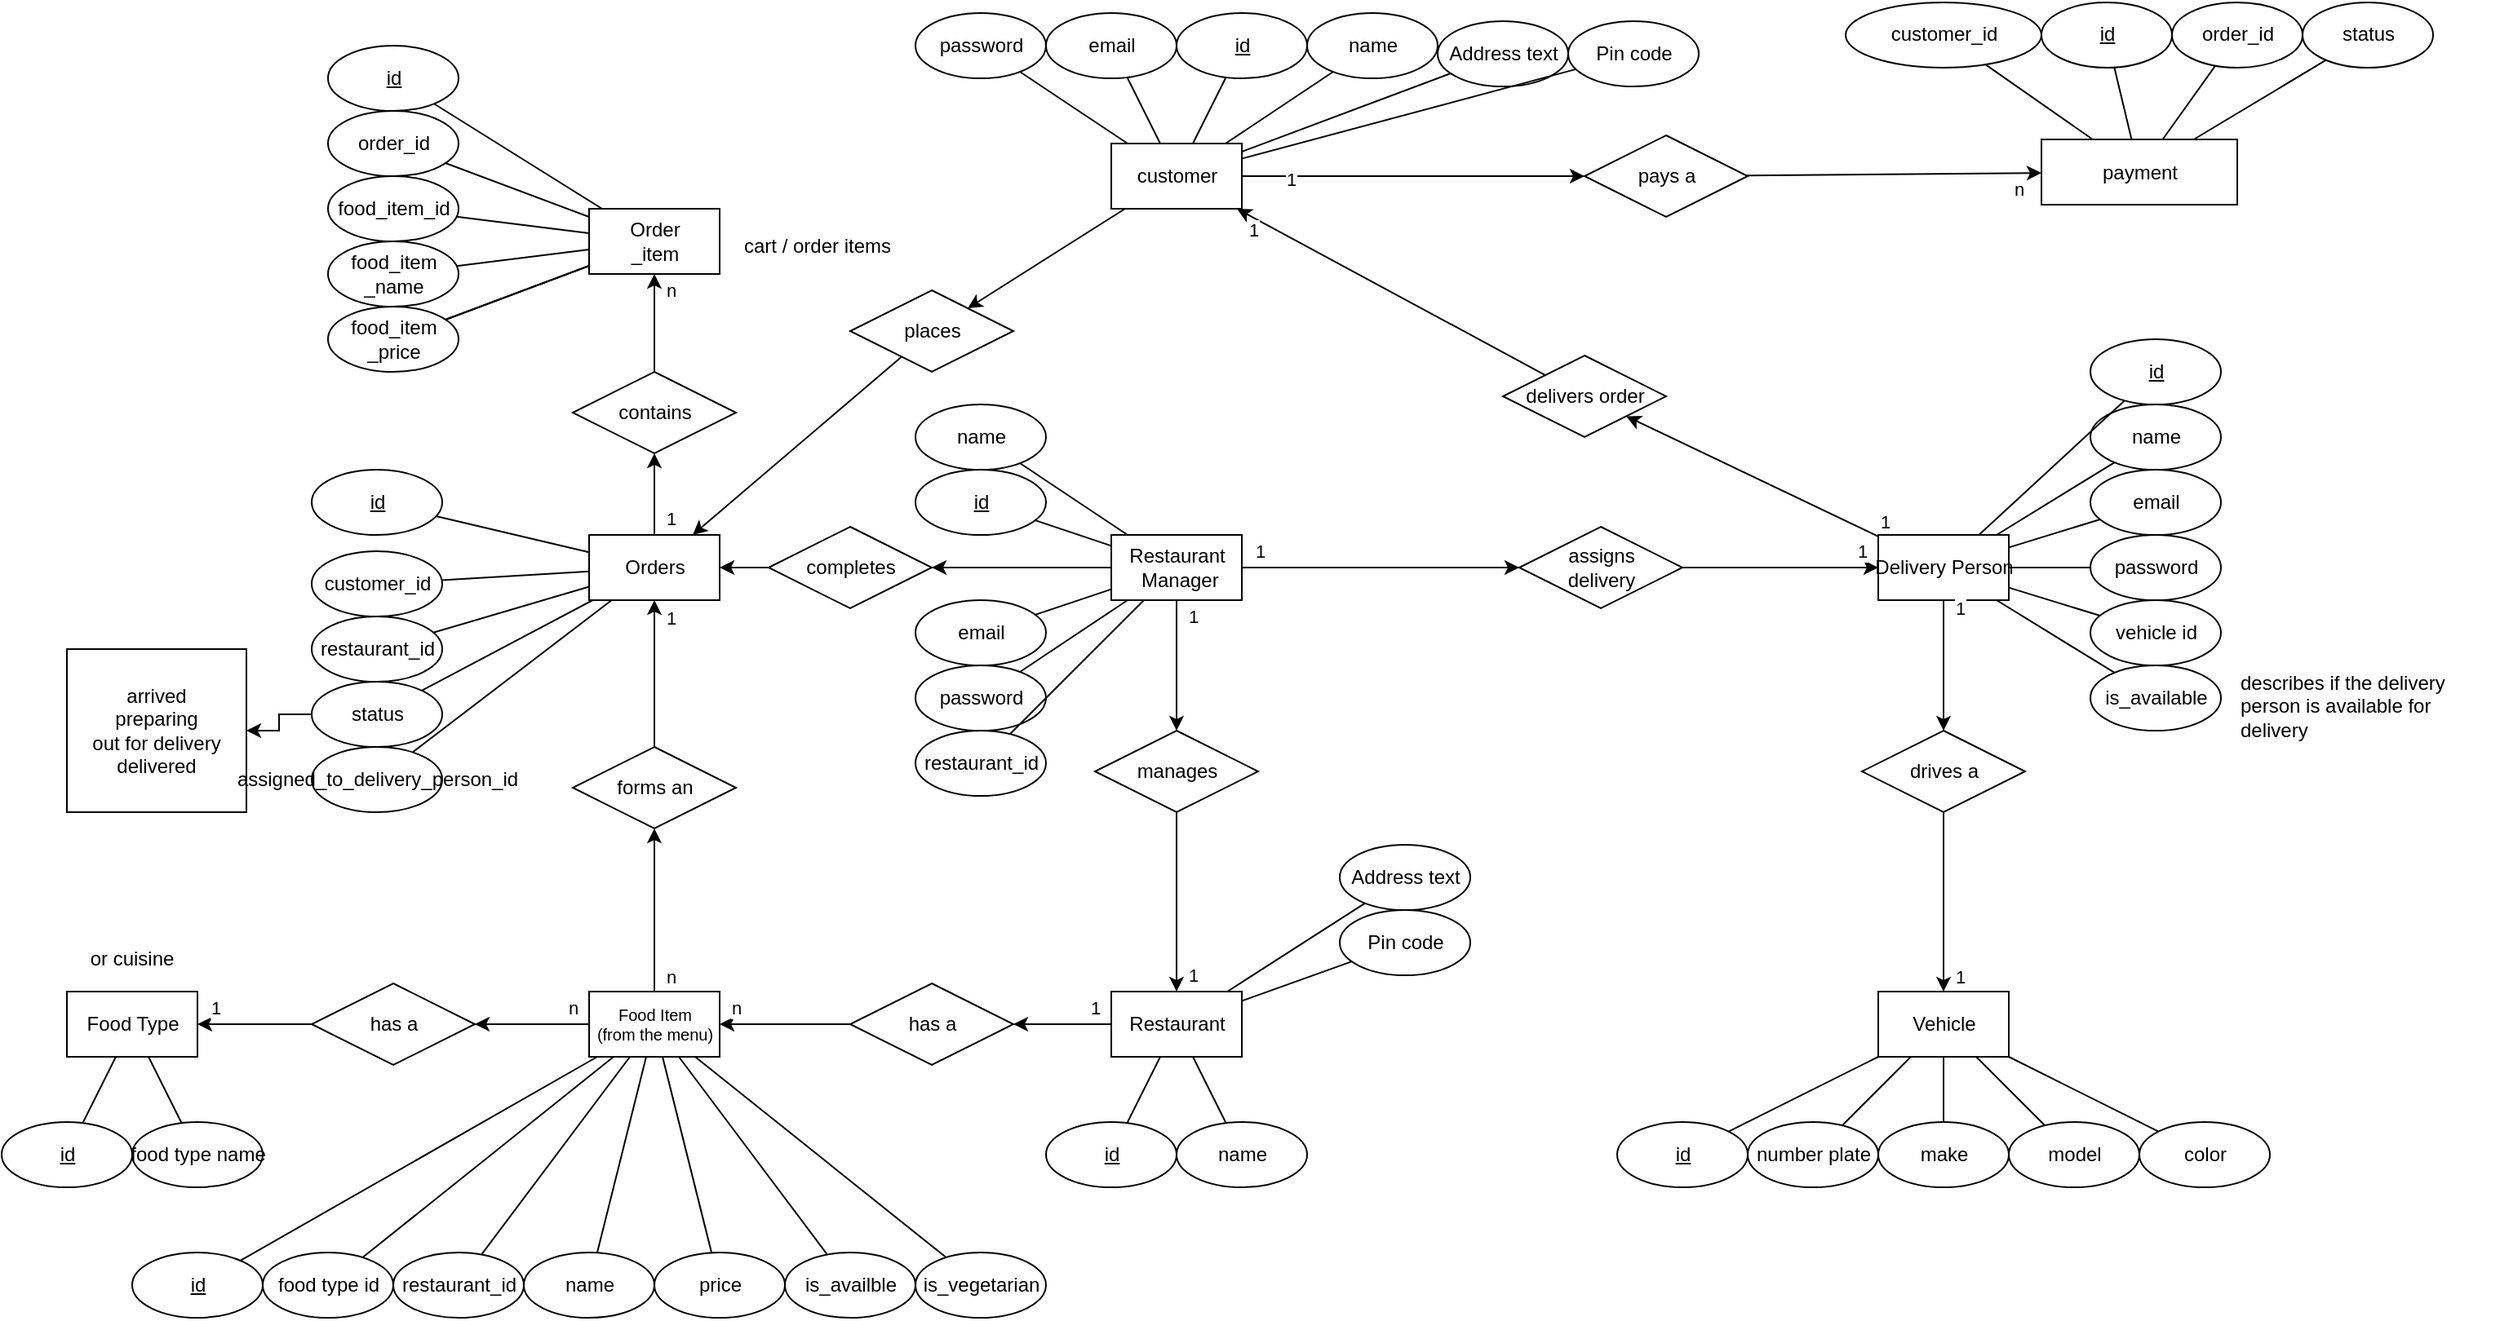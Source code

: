 <mxfile version="16.5.6" type="github">
  <diagram id="5hnL2uCHmByQ5Svbptj5" name="Page-1">
    <mxGraphModel dx="2844" dy="1744" grid="1" gridSize="10" guides="1" tooltips="1" connect="1" arrows="1" fold="1" page="1" pageScale="1" pageWidth="1600" pageHeight="900" math="0" shadow="0">
      <root>
        <mxCell id="0" />
        <mxCell id="1" parent="0" />
        <mxCell id="8bzB6-q6kp3nZ_-GFyEO-1" value="customer" style="rounded=0;html=1;" vertex="1" parent="1">
          <mxGeometry x="720" y="140" width="80" height="40" as="geometry" />
        </mxCell>
        <mxCell id="8bzB6-q6kp3nZ_-GFyEO-2" value="id" style="ellipse;html=1;fontStyle=4" vertex="1" parent="1">
          <mxGeometry x="760" y="60" width="80" height="40" as="geometry" />
        </mxCell>
        <mxCell id="8bzB6-q6kp3nZ_-GFyEO-3" value="email" style="ellipse;html=1;" vertex="1" parent="1">
          <mxGeometry x="680" y="60" width="80" height="40" as="geometry" />
        </mxCell>
        <mxCell id="8bzB6-q6kp3nZ_-GFyEO-4" value="password" style="ellipse;html=1;" vertex="1" parent="1">
          <mxGeometry x="600" y="60" width="80" height="40" as="geometry" />
        </mxCell>
        <mxCell id="8bzB6-q6kp3nZ_-GFyEO-5" value="name" style="ellipse;html=1;" vertex="1" parent="1">
          <mxGeometry x="840" y="60" width="80" height="40" as="geometry" />
        </mxCell>
        <mxCell id="8bzB6-q6kp3nZ_-GFyEO-7" value="" style="endArrow=none;html=1;rounded=0;" edge="1" parent="1" source="8bzB6-q6kp3nZ_-GFyEO-4" target="8bzB6-q6kp3nZ_-GFyEO-1">
          <mxGeometry width="50" height="50" relative="1" as="geometry">
            <mxPoint x="960" y="310" as="sourcePoint" />
            <mxPoint x="1010" y="260" as="targetPoint" />
          </mxGeometry>
        </mxCell>
        <mxCell id="8bzB6-q6kp3nZ_-GFyEO-8" value="" style="endArrow=none;html=1;rounded=0;" edge="1" parent="1" source="8bzB6-q6kp3nZ_-GFyEO-3" target="8bzB6-q6kp3nZ_-GFyEO-1">
          <mxGeometry width="50" height="50" relative="1" as="geometry">
            <mxPoint x="690" y="170" as="sourcePoint" />
            <mxPoint x="730" y="170" as="targetPoint" />
          </mxGeometry>
        </mxCell>
        <mxCell id="8bzB6-q6kp3nZ_-GFyEO-9" value="" style="endArrow=none;html=1;rounded=0;" edge="1" parent="1" source="8bzB6-q6kp3nZ_-GFyEO-2" target="8bzB6-q6kp3nZ_-GFyEO-1">
          <mxGeometry width="50" height="50" relative="1" as="geometry">
            <mxPoint x="683.538" y="140.9" as="sourcePoint" />
            <mxPoint x="730" y="156.667" as="targetPoint" />
          </mxGeometry>
        </mxCell>
        <mxCell id="8bzB6-q6kp3nZ_-GFyEO-10" value="" style="endArrow=none;html=1;rounded=0;" edge="1" parent="1" source="8bzB6-q6kp3nZ_-GFyEO-5" target="8bzB6-q6kp3nZ_-GFyEO-1">
          <mxGeometry width="50" height="50" relative="1" as="geometry">
            <mxPoint x="674.0" y="106.0" as="sourcePoint" />
            <mxPoint x="740" y="150" as="targetPoint" />
          </mxGeometry>
        </mxCell>
        <mxCell id="8bzB6-q6kp3nZ_-GFyEO-17" value="Address text" style="ellipse;html=1;align=center;" vertex="1" parent="1">
          <mxGeometry x="920" y="65" width="80" height="40" as="geometry" />
        </mxCell>
        <mxCell id="8bzB6-q6kp3nZ_-GFyEO-18" value="Pin code" style="ellipse;html=1;align=center;" vertex="1" parent="1">
          <mxGeometry x="1000" y="65" width="80" height="40" as="geometry" />
        </mxCell>
        <mxCell id="8bzB6-q6kp3nZ_-GFyEO-22" value="&lt;div&gt;Restaurant&lt;/div&gt;&amp;nbsp;Manager" style="rounded=0;html=1;" vertex="1" parent="1">
          <mxGeometry x="720" y="380" width="80" height="40" as="geometry" />
        </mxCell>
        <mxCell id="8bzB6-q6kp3nZ_-GFyEO-23" value="Delivery Person" style="rounded=0;html=1;" vertex="1" parent="1">
          <mxGeometry x="1190" y="380" width="80" height="40" as="geometry" />
        </mxCell>
        <mxCell id="8bzB6-q6kp3nZ_-GFyEO-24" value="" style="endArrow=classic;html=1;rounded=0;endFill=1;" edge="1" parent="1" source="8bzB6-q6kp3nZ_-GFyEO-22" target="8bzB6-q6kp3nZ_-GFyEO-26">
          <mxGeometry width="50" height="50" relative="1" as="geometry">
            <mxPoint x="800" y="350" as="sourcePoint" />
            <mxPoint x="1010" y="450" as="targetPoint" />
          </mxGeometry>
        </mxCell>
        <mxCell id="8bzB6-q6kp3nZ_-GFyEO-25" value="1" style="edgeLabel;html=1;align=center;verticalAlign=middle;resizable=0;points=[];" vertex="1" connectable="0" parent="8bzB6-q6kp3nZ_-GFyEO-24">
          <mxGeometry x="-0.973" relative="1" as="geometry">
            <mxPoint x="8" y="-10" as="offset" />
          </mxGeometry>
        </mxCell>
        <mxCell id="8bzB6-q6kp3nZ_-GFyEO-26" value="&lt;div&gt;assigns&lt;/div&gt;&lt;div&gt;delivery&lt;/div&gt;" style="shape=rhombus;perimeter=rhombusPerimeter;html=1;align=center;" vertex="1" parent="1">
          <mxGeometry x="970" y="375" width="100" height="50" as="geometry" />
        </mxCell>
        <mxCell id="8bzB6-q6kp3nZ_-GFyEO-27" value="" style="endArrow=classic;html=1;rounded=0;endFill=1;" edge="1" parent="1" source="8bzB6-q6kp3nZ_-GFyEO-26" target="8bzB6-q6kp3nZ_-GFyEO-23">
          <mxGeometry relative="1" as="geometry">
            <mxPoint x="1000" y="480" as="sourcePoint" />
            <mxPoint x="1140" y="350" as="targetPoint" />
          </mxGeometry>
        </mxCell>
        <mxCell id="8bzB6-q6kp3nZ_-GFyEO-28" value="1" style="edgeLabel;html=1;align=center;verticalAlign=middle;resizable=0;points=[];" vertex="1" connectable="0" parent="8bzB6-q6kp3nZ_-GFyEO-27">
          <mxGeometry x="0.804" relative="1" as="geometry">
            <mxPoint x="2" y="-10" as="offset" />
          </mxGeometry>
        </mxCell>
        <mxCell id="8bzB6-q6kp3nZ_-GFyEO-29" value="" style="endArrow=none;html=1;rounded=0;startArrow=classic;startFill=1;" edge="1" parent="1" source="8bzB6-q6kp3nZ_-GFyEO-1" target="8bzB6-q6kp3nZ_-GFyEO-31">
          <mxGeometry width="50" height="50" relative="1" as="geometry">
            <mxPoint x="800" y="235" as="sourcePoint" />
            <mxPoint x="1010" y="335" as="targetPoint" />
          </mxGeometry>
        </mxCell>
        <mxCell id="8bzB6-q6kp3nZ_-GFyEO-30" value="1" style="edgeLabel;html=1;align=center;verticalAlign=middle;resizable=0;points=[];" vertex="1" connectable="0" parent="8bzB6-q6kp3nZ_-GFyEO-29">
          <mxGeometry x="-0.88" relative="1" as="geometry">
            <mxPoint x="-2" y="7" as="offset" />
          </mxGeometry>
        </mxCell>
        <mxCell id="8bzB6-q6kp3nZ_-GFyEO-31" value="delivers order" style="shape=rhombus;perimeter=rhombusPerimeter;html=1;align=center;" vertex="1" parent="1">
          <mxGeometry x="960" y="270" width="100" height="50" as="geometry" />
        </mxCell>
        <mxCell id="8bzB6-q6kp3nZ_-GFyEO-32" value="" style="endArrow=none;html=1;rounded=0;startArrow=classic;startFill=1;" edge="1" parent="1" source="8bzB6-q6kp3nZ_-GFyEO-31" target="8bzB6-q6kp3nZ_-GFyEO-23">
          <mxGeometry relative="1" as="geometry">
            <mxPoint x="1000" y="395" as="sourcePoint" />
            <mxPoint x="1140" y="265" as="targetPoint" />
          </mxGeometry>
        </mxCell>
        <mxCell id="8bzB6-q6kp3nZ_-GFyEO-33" value="1" style="edgeLabel;html=1;align=center;verticalAlign=middle;resizable=0;points=[];" vertex="1" connectable="0" parent="8bzB6-q6kp3nZ_-GFyEO-32">
          <mxGeometry x="0.887" y="1" relative="1" as="geometry">
            <mxPoint x="12" y="-4" as="offset" />
          </mxGeometry>
        </mxCell>
        <mxCell id="8bzB6-q6kp3nZ_-GFyEO-34" value="id" style="ellipse;html=1;align=center;fontStyle=4" vertex="1" parent="1">
          <mxGeometry x="1320" y="260" width="80" height="40" as="geometry" />
        </mxCell>
        <mxCell id="8bzB6-q6kp3nZ_-GFyEO-35" value="name" style="ellipse;html=1;align=center;" vertex="1" parent="1">
          <mxGeometry x="1320" y="300" width="80" height="40" as="geometry" />
        </mxCell>
        <mxCell id="8bzB6-q6kp3nZ_-GFyEO-36" value="" style="endArrow=none;html=1;rounded=0;" edge="1" parent="1" source="8bzB6-q6kp3nZ_-GFyEO-23" target="8bzB6-q6kp3nZ_-GFyEO-34">
          <mxGeometry relative="1" as="geometry">
            <mxPoint x="1140" y="280" as="sourcePoint" />
            <mxPoint x="1300" y="280" as="targetPoint" />
          </mxGeometry>
        </mxCell>
        <mxCell id="8bzB6-q6kp3nZ_-GFyEO-37" value="" style="endArrow=none;html=1;rounded=0;" edge="1" parent="1" source="8bzB6-q6kp3nZ_-GFyEO-23" target="8bzB6-q6kp3nZ_-GFyEO-35">
          <mxGeometry relative="1" as="geometry">
            <mxPoint x="1280" y="393.333" as="sourcePoint" />
            <mxPoint x="1325.449" y="380.077" as="targetPoint" />
          </mxGeometry>
        </mxCell>
        <mxCell id="8bzB6-q6kp3nZ_-GFyEO-38" value="email" style="ellipse;html=1;align=center;" vertex="1" parent="1">
          <mxGeometry x="1320" y="340" width="80" height="40" as="geometry" />
        </mxCell>
        <mxCell id="8bzB6-q6kp3nZ_-GFyEO-39" value="password" style="ellipse;html=1;align=center;" vertex="1" parent="1">
          <mxGeometry x="1320" y="380" width="80" height="40" as="geometry" />
        </mxCell>
        <mxCell id="8bzB6-q6kp3nZ_-GFyEO-40" value="vehicle id" style="ellipse;html=1;align=center;" vertex="1" parent="1">
          <mxGeometry x="1320" y="420" width="80" height="40" as="geometry" />
        </mxCell>
        <mxCell id="8bzB6-q6kp3nZ_-GFyEO-41" value="" style="endArrow=none;html=1;rounded=0;" edge="1" parent="1" source="8bzB6-q6kp3nZ_-GFyEO-23" target="8bzB6-q6kp3nZ_-GFyEO-38">
          <mxGeometry relative="1" as="geometry">
            <mxPoint x="1220" y="420" as="sourcePoint" />
            <mxPoint x="1380" y="420" as="targetPoint" />
          </mxGeometry>
        </mxCell>
        <mxCell id="8bzB6-q6kp3nZ_-GFyEO-42" value="" style="endArrow=none;html=1;rounded=0;" edge="1" parent="1" source="8bzB6-q6kp3nZ_-GFyEO-23" target="8bzB6-q6kp3nZ_-GFyEO-39">
          <mxGeometry relative="1" as="geometry">
            <mxPoint x="1220" y="420" as="sourcePoint" />
            <mxPoint x="1380" y="420" as="targetPoint" />
          </mxGeometry>
        </mxCell>
        <mxCell id="8bzB6-q6kp3nZ_-GFyEO-43" value="" style="endArrow=none;html=1;rounded=0;" edge="1" parent="1" source="8bzB6-q6kp3nZ_-GFyEO-23" target="8bzB6-q6kp3nZ_-GFyEO-40">
          <mxGeometry relative="1" as="geometry">
            <mxPoint x="1220" y="420" as="sourcePoint" />
            <mxPoint x="1380" y="420" as="targetPoint" />
          </mxGeometry>
        </mxCell>
        <mxCell id="8bzB6-q6kp3nZ_-GFyEO-44" value="" style="endArrow=none;html=1;rounded=0;startArrow=classic;startFill=1;" edge="1" parent="1" target="8bzB6-q6kp3nZ_-GFyEO-46">
          <mxGeometry width="50" height="50" relative="1" as="geometry">
            <mxPoint x="1230" y="660" as="sourcePoint" />
            <mxPoint x="1330" y="635" as="targetPoint" />
          </mxGeometry>
        </mxCell>
        <mxCell id="8bzB6-q6kp3nZ_-GFyEO-45" value="1" style="edgeLabel;html=1;align=center;verticalAlign=middle;resizable=0;points=[];" vertex="1" connectable="0" parent="8bzB6-q6kp3nZ_-GFyEO-44">
          <mxGeometry x="-0.933" y="-1" relative="1" as="geometry">
            <mxPoint x="9" y="-6" as="offset" />
          </mxGeometry>
        </mxCell>
        <mxCell id="8bzB6-q6kp3nZ_-GFyEO-46" value="drives a" style="shape=rhombus;perimeter=rhombusPerimeter;html=1;align=center;" vertex="1" parent="1">
          <mxGeometry x="1180" y="500" width="100" height="50" as="geometry" />
        </mxCell>
        <mxCell id="8bzB6-q6kp3nZ_-GFyEO-47" value="" style="endArrow=none;html=1;rounded=0;startArrow=classic;startFill=1;" edge="1" parent="1" source="8bzB6-q6kp3nZ_-GFyEO-46" target="8bzB6-q6kp3nZ_-GFyEO-23">
          <mxGeometry relative="1" as="geometry">
            <mxPoint x="1220" y="665" as="sourcePoint" />
            <mxPoint x="1326.314" y="430" as="targetPoint" />
          </mxGeometry>
        </mxCell>
        <mxCell id="8bzB6-q6kp3nZ_-GFyEO-48" value="1" style="edgeLabel;html=1;align=center;verticalAlign=middle;resizable=0;points=[];" vertex="1" connectable="0" parent="8bzB6-q6kp3nZ_-GFyEO-47">
          <mxGeometry x="0.88" y="1" relative="1" as="geometry">
            <mxPoint x="11" as="offset" />
          </mxGeometry>
        </mxCell>
        <mxCell id="8bzB6-q6kp3nZ_-GFyEO-49" value="Vehicle" style="rounded=0;html=1;" vertex="1" parent="1">
          <mxGeometry x="1190" y="660" width="80" height="40" as="geometry" />
        </mxCell>
        <mxCell id="8bzB6-q6kp3nZ_-GFyEO-50" value="id" style="ellipse;html=1;align=center;fontStyle=4" vertex="1" parent="1">
          <mxGeometry x="1030" y="740" width="80" height="40" as="geometry" />
        </mxCell>
        <mxCell id="8bzB6-q6kp3nZ_-GFyEO-51" value="number plate" style="ellipse;html=1;align=center;" vertex="1" parent="1">
          <mxGeometry x="1110" y="740" width="80" height="40" as="geometry" />
        </mxCell>
        <mxCell id="8bzB6-q6kp3nZ_-GFyEO-52" value="make" style="ellipse;html=1;align=center;" vertex="1" parent="1">
          <mxGeometry x="1190" y="740" width="80" height="40" as="geometry" />
        </mxCell>
        <mxCell id="8bzB6-q6kp3nZ_-GFyEO-53" value="model" style="ellipse;html=1;align=center;" vertex="1" parent="1">
          <mxGeometry x="1270" y="740" width="80" height="40" as="geometry" />
        </mxCell>
        <mxCell id="8bzB6-q6kp3nZ_-GFyEO-54" value="color" style="ellipse;html=1;align=center;" vertex="1" parent="1">
          <mxGeometry x="1350" y="740" width="80" height="40" as="geometry" />
        </mxCell>
        <mxCell id="8bzB6-q6kp3nZ_-GFyEO-55" value="" style="endArrow=none;html=1;rounded=0;" edge="1" parent="1" source="8bzB6-q6kp3nZ_-GFyEO-49" target="8bzB6-q6kp3nZ_-GFyEO-50">
          <mxGeometry relative="1" as="geometry">
            <mxPoint x="1190" y="660" as="sourcePoint" />
            <mxPoint x="1350" y="660" as="targetPoint" />
          </mxGeometry>
        </mxCell>
        <mxCell id="8bzB6-q6kp3nZ_-GFyEO-56" value="" style="endArrow=none;html=1;rounded=0;" edge="1" parent="1" source="8bzB6-q6kp3nZ_-GFyEO-49" target="8bzB6-q6kp3nZ_-GFyEO-51">
          <mxGeometry relative="1" as="geometry">
            <mxPoint x="1240" y="660" as="sourcePoint" />
            <mxPoint x="1400" y="660" as="targetPoint" />
          </mxGeometry>
        </mxCell>
        <mxCell id="8bzB6-q6kp3nZ_-GFyEO-57" value="" style="endArrow=none;html=1;rounded=0;" edge="1" parent="1" source="8bzB6-q6kp3nZ_-GFyEO-49" target="8bzB6-q6kp3nZ_-GFyEO-52">
          <mxGeometry relative="1" as="geometry">
            <mxPoint x="1240" y="660" as="sourcePoint" />
            <mxPoint x="1400" y="660" as="targetPoint" />
          </mxGeometry>
        </mxCell>
        <mxCell id="8bzB6-q6kp3nZ_-GFyEO-58" value="" style="endArrow=none;html=1;rounded=0;" edge="1" parent="1" source="8bzB6-q6kp3nZ_-GFyEO-49" target="8bzB6-q6kp3nZ_-GFyEO-53">
          <mxGeometry relative="1" as="geometry">
            <mxPoint x="1240" y="660" as="sourcePoint" />
            <mxPoint x="1400" y="660" as="targetPoint" />
          </mxGeometry>
        </mxCell>
        <mxCell id="8bzB6-q6kp3nZ_-GFyEO-59" value="" style="endArrow=none;html=1;rounded=0;" edge="1" parent="1" source="8bzB6-q6kp3nZ_-GFyEO-49" target="8bzB6-q6kp3nZ_-GFyEO-54">
          <mxGeometry relative="1" as="geometry">
            <mxPoint x="1240" y="660" as="sourcePoint" />
            <mxPoint x="1400" y="660" as="targetPoint" />
          </mxGeometry>
        </mxCell>
        <mxCell id="8bzB6-q6kp3nZ_-GFyEO-60" value="&lt;div style=&quot;font-size: 10px;&quot;&gt;Food Item&lt;/div&gt;&lt;div style=&quot;font-size: 10px;&quot;&gt;(from the menu)&lt;/div&gt;" style="rounded=0;html=1;fontSize=10;" vertex="1" parent="1">
          <mxGeometry x="400" y="660" width="80" height="40" as="geometry" />
        </mxCell>
        <mxCell id="8bzB6-q6kp3nZ_-GFyEO-61" value="&lt;div&gt;Orders&lt;/div&gt;" style="rounded=0;html=1;" vertex="1" parent="1">
          <mxGeometry x="400" y="380" width="80" height="40" as="geometry" />
        </mxCell>
        <mxCell id="8bzB6-q6kp3nZ_-GFyEO-62" value="" style="endArrow=none;html=1;rounded=0;startArrow=classic;startFill=1;" edge="1" parent="1" source="8bzB6-q6kp3nZ_-GFyEO-80" target="8bzB6-q6kp3nZ_-GFyEO-64">
          <mxGeometry width="50" height="50" relative="1" as="geometry">
            <mxPoint x="760" y="620" as="sourcePoint" />
            <mxPoint x="860" y="665" as="targetPoint" />
          </mxGeometry>
        </mxCell>
        <mxCell id="8bzB6-q6kp3nZ_-GFyEO-63" value="1" style="edgeLabel;html=1;align=center;verticalAlign=middle;resizable=0;points=[];" vertex="1" connectable="0" parent="8bzB6-q6kp3nZ_-GFyEO-62">
          <mxGeometry x="-0.82" relative="1" as="geometry">
            <mxPoint x="10" as="offset" />
          </mxGeometry>
        </mxCell>
        <mxCell id="8bzB6-q6kp3nZ_-GFyEO-64" value="manages" style="shape=rhombus;perimeter=rhombusPerimeter;html=1;align=center;" vertex="1" parent="1">
          <mxGeometry x="710" y="500" width="100" height="50" as="geometry" />
        </mxCell>
        <mxCell id="8bzB6-q6kp3nZ_-GFyEO-65" value="" style="endArrow=none;html=1;rounded=0;startArrow=classic;startFill=1;" edge="1" parent="1" source="8bzB6-q6kp3nZ_-GFyEO-64" target="8bzB6-q6kp3nZ_-GFyEO-22">
          <mxGeometry relative="1" as="geometry">
            <mxPoint x="750" y="695" as="sourcePoint" />
            <mxPoint x="760" y="430" as="targetPoint" />
          </mxGeometry>
        </mxCell>
        <mxCell id="8bzB6-q6kp3nZ_-GFyEO-66" value="1" style="edgeLabel;html=1;align=center;verticalAlign=middle;resizable=0;points=[];" vertex="1" connectable="0" parent="8bzB6-q6kp3nZ_-GFyEO-65">
          <mxGeometry x="0.912" relative="1" as="geometry">
            <mxPoint x="10" y="6" as="offset" />
          </mxGeometry>
        </mxCell>
        <mxCell id="8bzB6-q6kp3nZ_-GFyEO-67" value="id" style="ellipse;html=1;fontStyle=4" vertex="1" parent="1">
          <mxGeometry x="600" y="340" width="80" height="40" as="geometry" />
        </mxCell>
        <mxCell id="8bzB6-q6kp3nZ_-GFyEO-68" value="email" style="ellipse;html=1;" vertex="1" parent="1">
          <mxGeometry x="600" y="420" width="80" height="40" as="geometry" />
        </mxCell>
        <mxCell id="8bzB6-q6kp3nZ_-GFyEO-69" value="password" style="ellipse;html=1;" vertex="1" parent="1">
          <mxGeometry x="600" y="460" width="80" height="40" as="geometry" />
        </mxCell>
        <mxCell id="8bzB6-q6kp3nZ_-GFyEO-70" value="name" style="ellipse;html=1;" vertex="1" parent="1">
          <mxGeometry x="600" y="300" width="80" height="40" as="geometry" />
        </mxCell>
        <mxCell id="8bzB6-q6kp3nZ_-GFyEO-71" value="" style="endArrow=none;html=1;rounded=0;" edge="1" parent="1" source="8bzB6-q6kp3nZ_-GFyEO-69" target="8bzB6-q6kp3nZ_-GFyEO-22">
          <mxGeometry relative="1" as="geometry">
            <mxPoint x="850" y="280" as="sourcePoint" />
            <mxPoint x="1010" y="280" as="targetPoint" />
          </mxGeometry>
        </mxCell>
        <mxCell id="8bzB6-q6kp3nZ_-GFyEO-72" value="" style="endArrow=none;html=1;rounded=0;" edge="1" parent="1" source="8bzB6-q6kp3nZ_-GFyEO-68" target="8bzB6-q6kp3nZ_-GFyEO-22">
          <mxGeometry relative="1" as="geometry">
            <mxPoint x="850" y="280" as="sourcePoint" />
            <mxPoint x="1010" y="280" as="targetPoint" />
          </mxGeometry>
        </mxCell>
        <mxCell id="8bzB6-q6kp3nZ_-GFyEO-73" value="" style="endArrow=none;html=1;rounded=0;" edge="1" parent="1" source="8bzB6-q6kp3nZ_-GFyEO-67" target="8bzB6-q6kp3nZ_-GFyEO-22">
          <mxGeometry relative="1" as="geometry">
            <mxPoint x="850" y="280" as="sourcePoint" />
            <mxPoint x="1010" y="280" as="targetPoint" />
          </mxGeometry>
        </mxCell>
        <mxCell id="8bzB6-q6kp3nZ_-GFyEO-74" value="" style="endArrow=none;html=1;rounded=0;" edge="1" parent="1" source="8bzB6-q6kp3nZ_-GFyEO-70" target="8bzB6-q6kp3nZ_-GFyEO-22">
          <mxGeometry relative="1" as="geometry">
            <mxPoint x="850" y="280" as="sourcePoint" />
            <mxPoint x="1010" y="280" as="targetPoint" />
          </mxGeometry>
        </mxCell>
        <mxCell id="8bzB6-q6kp3nZ_-GFyEO-75" value="food type id" style="ellipse;html=1;align=center;" vertex="1" parent="1">
          <mxGeometry x="200" y="820" width="80" height="40" as="geometry" />
        </mxCell>
        <mxCell id="8bzB6-q6kp3nZ_-GFyEO-76" value="id" style="ellipse;html=1;align=center;fontStyle=4" vertex="1" parent="1">
          <mxGeometry x="120" y="820" width="80" height="40" as="geometry" />
        </mxCell>
        <mxCell id="8bzB6-q6kp3nZ_-GFyEO-77" value="restaurant_id" style="ellipse;html=1;" vertex="1" parent="1">
          <mxGeometry x="600" y="500" width="80" height="40" as="geometry" />
        </mxCell>
        <mxCell id="8bzB6-q6kp3nZ_-GFyEO-78" value="" style="endArrow=none;html=1;rounded=0;" edge="1" parent="1" source="8bzB6-q6kp3nZ_-GFyEO-77" target="8bzB6-q6kp3nZ_-GFyEO-22">
          <mxGeometry relative="1" as="geometry">
            <mxPoint x="580" y="490" as="sourcePoint" />
            <mxPoint x="740" y="490" as="targetPoint" />
          </mxGeometry>
        </mxCell>
        <mxCell id="8bzB6-q6kp3nZ_-GFyEO-79" value="restaurant_id" style="ellipse;html=1;align=center;" vertex="1" parent="1">
          <mxGeometry x="280" y="820" width="80" height="40" as="geometry" />
        </mxCell>
        <mxCell id="8bzB6-q6kp3nZ_-GFyEO-80" value="Restaurant" style="rounded=0;html=1;" vertex="1" parent="1">
          <mxGeometry x="720" y="660" width="80" height="40" as="geometry" />
        </mxCell>
        <mxCell id="8bzB6-q6kp3nZ_-GFyEO-81" value="" style="endArrow=none;html=1;rounded=0;startArrow=classic;startFill=1;" edge="1" parent="1" source="8bzB6-q6kp3nZ_-GFyEO-60" target="8bzB6-q6kp3nZ_-GFyEO-83">
          <mxGeometry width="50" height="50" relative="1" as="geometry">
            <mxPoint x="900" y="690" as="sourcePoint" />
            <mxPoint x="1000" y="695" as="targetPoint" />
          </mxGeometry>
        </mxCell>
        <mxCell id="8bzB6-q6kp3nZ_-GFyEO-82" value="n" style="edgeLabel;html=1;align=center;verticalAlign=middle;resizable=0;points=[];" vertex="1" connectable="0" parent="8bzB6-q6kp3nZ_-GFyEO-81">
          <mxGeometry x="-0.88" relative="1" as="geometry">
            <mxPoint x="5" y="-10" as="offset" />
          </mxGeometry>
        </mxCell>
        <mxCell id="8bzB6-q6kp3nZ_-GFyEO-83" value="has a" style="shape=rhombus;perimeter=rhombusPerimeter;html=1;align=center;" vertex="1" parent="1">
          <mxGeometry x="560" y="655" width="100" height="50" as="geometry" />
        </mxCell>
        <mxCell id="8bzB6-q6kp3nZ_-GFyEO-84" value="" style="endArrow=none;html=1;rounded=0;startArrow=classic;startFill=1;" edge="1" parent="1" source="8bzB6-q6kp3nZ_-GFyEO-83" target="8bzB6-q6kp3nZ_-GFyEO-80">
          <mxGeometry relative="1" as="geometry">
            <mxPoint x="640" y="725" as="sourcePoint" />
            <mxPoint x="730" y="740" as="targetPoint" />
          </mxGeometry>
        </mxCell>
        <mxCell id="8bzB6-q6kp3nZ_-GFyEO-85" value="1" style="edgeLabel;html=1;align=center;verticalAlign=middle;resizable=0;points=[];" vertex="1" connectable="0" parent="8bzB6-q6kp3nZ_-GFyEO-84">
          <mxGeometry x="0.857" relative="1" as="geometry">
            <mxPoint x="-6" y="-10" as="offset" />
          </mxGeometry>
        </mxCell>
        <mxCell id="8bzB6-q6kp3nZ_-GFyEO-86" value="id" style="ellipse;html=1;align=center;fontStyle=4" vertex="1" parent="1">
          <mxGeometry x="680" y="740" width="80" height="40" as="geometry" />
        </mxCell>
        <mxCell id="8bzB6-q6kp3nZ_-GFyEO-87" value="name" style="ellipse;html=1;align=center;" vertex="1" parent="1">
          <mxGeometry x="760" y="740" width="80" height="40" as="geometry" />
        </mxCell>
        <mxCell id="8bzB6-q6kp3nZ_-GFyEO-88" value="Food Type" style="rounded=0;html=1;" vertex="1" parent="1">
          <mxGeometry x="80" y="660" width="80" height="40" as="geometry" />
        </mxCell>
        <mxCell id="8bzB6-q6kp3nZ_-GFyEO-89" value="food type name" style="ellipse;html=1;align=center;" vertex="1" parent="1">
          <mxGeometry x="120" y="740" width="80" height="40" as="geometry" />
        </mxCell>
        <mxCell id="8bzB6-q6kp3nZ_-GFyEO-90" value="id" style="ellipse;html=1;align=center;fontStyle=4" vertex="1" parent="1">
          <mxGeometry x="40" y="740" width="80" height="40" as="geometry" />
        </mxCell>
        <mxCell id="8bzB6-q6kp3nZ_-GFyEO-91" value="" style="endArrow=none;html=1;rounded=0;" edge="1" parent="1" source="8bzB6-q6kp3nZ_-GFyEO-88" target="8bzB6-q6kp3nZ_-GFyEO-90">
          <mxGeometry relative="1" as="geometry">
            <mxPoint x="230" y="680" as="sourcePoint" />
            <mxPoint x="390" y="680" as="targetPoint" />
          </mxGeometry>
        </mxCell>
        <mxCell id="8bzB6-q6kp3nZ_-GFyEO-92" value="" style="endArrow=none;html=1;rounded=0;" edge="1" parent="1" source="8bzB6-q6kp3nZ_-GFyEO-88" target="8bzB6-q6kp3nZ_-GFyEO-89">
          <mxGeometry relative="1" as="geometry">
            <mxPoint x="230" y="680" as="sourcePoint" />
            <mxPoint x="390" y="680" as="targetPoint" />
          </mxGeometry>
        </mxCell>
        <mxCell id="8bzB6-q6kp3nZ_-GFyEO-93" value="" style="endArrow=none;html=1;rounded=0;" edge="1" parent="1" source="8bzB6-q6kp3nZ_-GFyEO-86" target="8bzB6-q6kp3nZ_-GFyEO-80">
          <mxGeometry relative="1" as="geometry">
            <mxPoint x="500" y="640" as="sourcePoint" />
            <mxPoint x="660" y="640" as="targetPoint" />
          </mxGeometry>
        </mxCell>
        <mxCell id="8bzB6-q6kp3nZ_-GFyEO-94" value="" style="endArrow=none;html=1;rounded=0;" edge="1" parent="1" source="8bzB6-q6kp3nZ_-GFyEO-87" target="8bzB6-q6kp3nZ_-GFyEO-80">
          <mxGeometry relative="1" as="geometry">
            <mxPoint x="500" y="640" as="sourcePoint" />
            <mxPoint x="660" y="640" as="targetPoint" />
          </mxGeometry>
        </mxCell>
        <mxCell id="8bzB6-q6kp3nZ_-GFyEO-95" value="name" style="ellipse;html=1;align=center;" vertex="1" parent="1">
          <mxGeometry x="360" y="820" width="80" height="40" as="geometry" />
        </mxCell>
        <mxCell id="8bzB6-q6kp3nZ_-GFyEO-96" value="price" style="ellipse;html=1;align=center;" vertex="1" parent="1">
          <mxGeometry x="440" y="820" width="80" height="40" as="geometry" />
        </mxCell>
        <mxCell id="8bzB6-q6kp3nZ_-GFyEO-97" value="is_availble" style="ellipse;html=1;align=center;" vertex="1" parent="1">
          <mxGeometry x="520" y="820" width="80" height="40" as="geometry" />
        </mxCell>
        <mxCell id="8bzB6-q6kp3nZ_-GFyEO-98" value="" style="endArrow=none;html=1;rounded=0;" edge="1" parent="1" source="8bzB6-q6kp3nZ_-GFyEO-60" target="8bzB6-q6kp3nZ_-GFyEO-76">
          <mxGeometry relative="1" as="geometry">
            <mxPoint x="440" y="770" as="sourcePoint" />
            <mxPoint x="600" y="770" as="targetPoint" />
          </mxGeometry>
        </mxCell>
        <mxCell id="8bzB6-q6kp3nZ_-GFyEO-99" value="" style="endArrow=none;html=1;rounded=0;" edge="1" parent="1" source="8bzB6-q6kp3nZ_-GFyEO-60" target="8bzB6-q6kp3nZ_-GFyEO-75">
          <mxGeometry relative="1" as="geometry">
            <mxPoint x="440" y="770" as="sourcePoint" />
            <mxPoint x="600" y="770" as="targetPoint" />
          </mxGeometry>
        </mxCell>
        <mxCell id="8bzB6-q6kp3nZ_-GFyEO-100" value="" style="endArrow=none;html=1;rounded=0;" edge="1" parent="1" source="8bzB6-q6kp3nZ_-GFyEO-60" target="8bzB6-q6kp3nZ_-GFyEO-79">
          <mxGeometry relative="1" as="geometry">
            <mxPoint x="440" y="770" as="sourcePoint" />
            <mxPoint x="600" y="770" as="targetPoint" />
          </mxGeometry>
        </mxCell>
        <mxCell id="8bzB6-q6kp3nZ_-GFyEO-101" value="" style="endArrow=none;html=1;rounded=0;" edge="1" parent="1" source="8bzB6-q6kp3nZ_-GFyEO-60" target="8bzB6-q6kp3nZ_-GFyEO-95">
          <mxGeometry relative="1" as="geometry">
            <mxPoint x="440" y="770" as="sourcePoint" />
            <mxPoint x="600" y="770" as="targetPoint" />
          </mxGeometry>
        </mxCell>
        <mxCell id="8bzB6-q6kp3nZ_-GFyEO-102" value="" style="endArrow=none;html=1;rounded=0;" edge="1" parent="1" source="8bzB6-q6kp3nZ_-GFyEO-60" target="8bzB6-q6kp3nZ_-GFyEO-96">
          <mxGeometry relative="1" as="geometry">
            <mxPoint x="440" y="770" as="sourcePoint" />
            <mxPoint x="600" y="770" as="targetPoint" />
          </mxGeometry>
        </mxCell>
        <mxCell id="8bzB6-q6kp3nZ_-GFyEO-103" value="" style="endArrow=none;html=1;rounded=0;" edge="1" parent="1" source="8bzB6-q6kp3nZ_-GFyEO-60" target="8bzB6-q6kp3nZ_-GFyEO-97">
          <mxGeometry relative="1" as="geometry">
            <mxPoint x="440" y="770" as="sourcePoint" />
            <mxPoint x="600" y="770" as="targetPoint" />
          </mxGeometry>
        </mxCell>
        <mxCell id="8bzB6-q6kp3nZ_-GFyEO-104" value="" style="endArrow=none;html=1;rounded=0;startArrow=classic;startFill=1;" edge="1" parent="1" source="8bzB6-q6kp3nZ_-GFyEO-88" target="8bzB6-q6kp3nZ_-GFyEO-106">
          <mxGeometry width="50" height="50" relative="1" as="geometry">
            <mxPoint x="170" y="680" as="sourcePoint" />
            <mxPoint x="690" y="695" as="targetPoint" />
          </mxGeometry>
        </mxCell>
        <mxCell id="8bzB6-q6kp3nZ_-GFyEO-105" value="1" style="edgeLabel;html=1;align=center;verticalAlign=middle;resizable=0;points=[];" vertex="1" connectable="0" parent="8bzB6-q6kp3nZ_-GFyEO-104">
          <mxGeometry x="-0.703" relative="1" as="geometry">
            <mxPoint y="-10" as="offset" />
          </mxGeometry>
        </mxCell>
        <mxCell id="8bzB6-q6kp3nZ_-GFyEO-106" value="has a" style="shape=rhombus;perimeter=rhombusPerimeter;html=1;align=center;" vertex="1" parent="1">
          <mxGeometry x="230" y="655" width="100" height="50" as="geometry" />
        </mxCell>
        <mxCell id="8bzB6-q6kp3nZ_-GFyEO-107" value="" style="endArrow=none;html=1;rounded=0;startArrow=classic;startFill=1;" edge="1" parent="1" source="8bzB6-q6kp3nZ_-GFyEO-106" target="8bzB6-q6kp3nZ_-GFyEO-60">
          <mxGeometry relative="1" as="geometry">
            <mxPoint x="330" y="725" as="sourcePoint" />
            <mxPoint x="410" y="680" as="targetPoint" />
          </mxGeometry>
        </mxCell>
        <mxCell id="8bzB6-q6kp3nZ_-GFyEO-108" value="n" style="edgeLabel;html=1;align=center;verticalAlign=middle;resizable=0;points=[];" vertex="1" connectable="0" parent="8bzB6-q6kp3nZ_-GFyEO-107">
          <mxGeometry x="0.918" relative="1" as="geometry">
            <mxPoint x="-7" y="-10" as="offset" />
          </mxGeometry>
        </mxCell>
        <mxCell id="8bzB6-q6kp3nZ_-GFyEO-109" value="" style="endArrow=none;html=1;rounded=0;startArrow=classic;startFill=1;" edge="1" parent="1" source="8bzB6-q6kp3nZ_-GFyEO-61" target="8bzB6-q6kp3nZ_-GFyEO-111">
          <mxGeometry width="50" height="50" relative="1" as="geometry">
            <mxPoint x="310" y="525" as="sourcePoint" />
            <mxPoint x="823" y="540" as="targetPoint" />
          </mxGeometry>
        </mxCell>
        <mxCell id="8bzB6-q6kp3nZ_-GFyEO-110" value="1" style="edgeLabel;html=1;align=center;verticalAlign=middle;resizable=0;points=[];" vertex="1" connectable="0" parent="8bzB6-q6kp3nZ_-GFyEO-109">
          <mxGeometry x="-0.815" y="-1" relative="1" as="geometry">
            <mxPoint x="11" y="2" as="offset" />
          </mxGeometry>
        </mxCell>
        <mxCell id="8bzB6-q6kp3nZ_-GFyEO-111" value="forms an" style="shape=rhombus;perimeter=rhombusPerimeter;html=1;align=center;" vertex="1" parent="1">
          <mxGeometry x="390" y="510" width="100" height="50" as="geometry" />
        </mxCell>
        <mxCell id="8bzB6-q6kp3nZ_-GFyEO-112" value="" style="endArrow=none;html=1;rounded=0;startArrow=classic;startFill=1;" edge="1" parent="1" source="8bzB6-q6kp3nZ_-GFyEO-111" target="8bzB6-q6kp3nZ_-GFyEO-60">
          <mxGeometry relative="1" as="geometry">
            <mxPoint x="463" y="570" as="sourcePoint" />
            <mxPoint x="500" y="620" as="targetPoint" />
          </mxGeometry>
        </mxCell>
        <mxCell id="8bzB6-q6kp3nZ_-GFyEO-113" value="n" style="edgeLabel;html=1;align=center;verticalAlign=middle;resizable=0;points=[];" vertex="1" connectable="0" parent="8bzB6-q6kp3nZ_-GFyEO-112">
          <mxGeometry x="0.925" relative="1" as="geometry">
            <mxPoint x="10" y="-6" as="offset" />
          </mxGeometry>
        </mxCell>
        <mxCell id="8bzB6-q6kp3nZ_-GFyEO-114" value="id" style="ellipse;html=1;fontStyle=4" vertex="1" parent="1">
          <mxGeometry x="230" y="340" width="80" height="40" as="geometry" />
        </mxCell>
        <mxCell id="8bzB6-q6kp3nZ_-GFyEO-116" value="" style="endArrow=none;html=1;rounded=0;" edge="1" parent="1" source="8bzB6-q6kp3nZ_-GFyEO-114" target="8bzB6-q6kp3nZ_-GFyEO-61">
          <mxGeometry relative="1" as="geometry">
            <mxPoint x="390" y="440" as="sourcePoint" />
            <mxPoint x="550" y="440" as="targetPoint" />
          </mxGeometry>
        </mxCell>
        <mxCell id="8bzB6-q6kp3nZ_-GFyEO-118" value="&lt;div&gt;Order&lt;/div&gt;_item" style="rounded=0;html=1;" vertex="1" parent="1">
          <mxGeometry x="400" y="180" width="80" height="40" as="geometry" />
        </mxCell>
        <mxCell id="8bzB6-q6kp3nZ_-GFyEO-119" value="food_item_id" style="ellipse;html=1;" vertex="1" parent="1">
          <mxGeometry x="240" y="160" width="80" height="40" as="geometry" />
        </mxCell>
        <mxCell id="8bzB6-q6kp3nZ_-GFyEO-120" value="&lt;div&gt;food_item&lt;/div&gt;&lt;div&gt;_name&lt;/div&gt;" style="ellipse;html=1;" vertex="1" parent="1">
          <mxGeometry x="240" y="200" width="80" height="40" as="geometry" />
        </mxCell>
        <mxCell id="8bzB6-q6kp3nZ_-GFyEO-121" value="&lt;div&gt;food_item&lt;/div&gt;&lt;div&gt;_price&lt;br&gt;&lt;/div&gt;" style="ellipse;html=1;" vertex="1" parent="1">
          <mxGeometry x="240" y="240" width="80" height="40" as="geometry" />
        </mxCell>
        <mxCell id="8bzB6-q6kp3nZ_-GFyEO-122" value="" style="endArrow=none;html=1;rounded=0;" edge="1" parent="1" source="8bzB6-q6kp3nZ_-GFyEO-119" target="8bzB6-q6kp3nZ_-GFyEO-118">
          <mxGeometry relative="1" as="geometry">
            <mxPoint x="520" y="330" as="sourcePoint" />
            <mxPoint x="680" y="330" as="targetPoint" />
          </mxGeometry>
        </mxCell>
        <mxCell id="8bzB6-q6kp3nZ_-GFyEO-123" value="" style="endArrow=none;html=1;rounded=0;" edge="1" parent="1" source="8bzB6-q6kp3nZ_-GFyEO-120" target="8bzB6-q6kp3nZ_-GFyEO-118">
          <mxGeometry relative="1" as="geometry">
            <mxPoint x="520" y="330" as="sourcePoint" />
            <mxPoint x="680" y="330" as="targetPoint" />
          </mxGeometry>
        </mxCell>
        <mxCell id="8bzB6-q6kp3nZ_-GFyEO-124" value="order_id" style="ellipse;html=1;" vertex="1" parent="1">
          <mxGeometry x="240" y="120" width="80" height="40" as="geometry" />
        </mxCell>
        <mxCell id="8bzB6-q6kp3nZ_-GFyEO-126" value="" style="endArrow=none;html=1;rounded=0;" edge="1" parent="1" source="8bzB6-q6kp3nZ_-GFyEO-121" target="8bzB6-q6kp3nZ_-GFyEO-118">
          <mxGeometry relative="1" as="geometry">
            <mxPoint x="520" y="330" as="sourcePoint" />
            <mxPoint x="680" y="330" as="targetPoint" />
          </mxGeometry>
        </mxCell>
        <mxCell id="8bzB6-q6kp3nZ_-GFyEO-127" value="" style="endArrow=none;html=1;rounded=0;" edge="1" parent="1" source="8bzB6-q6kp3nZ_-GFyEO-121" target="8bzB6-q6kp3nZ_-GFyEO-118">
          <mxGeometry relative="1" as="geometry">
            <mxPoint x="304.376" y="282.159" as="sourcePoint" />
            <mxPoint x="680" y="330" as="targetPoint" />
          </mxGeometry>
        </mxCell>
        <mxCell id="8bzB6-q6kp3nZ_-GFyEO-128" value="" style="endArrow=none;html=1;rounded=0;" edge="1" parent="1" source="8bzB6-q6kp3nZ_-GFyEO-124" target="8bzB6-q6kp3nZ_-GFyEO-118">
          <mxGeometry relative="1" as="geometry">
            <mxPoint x="520" y="330" as="sourcePoint" />
            <mxPoint x="680" y="330" as="targetPoint" />
          </mxGeometry>
        </mxCell>
        <mxCell id="8bzB6-q6kp3nZ_-GFyEO-129" value="" style="endArrow=none;html=1;rounded=0;startArrow=classic;startFill=1;" edge="1" parent="1" source="8bzB6-q6kp3nZ_-GFyEO-118" target="8bzB6-q6kp3nZ_-GFyEO-131">
          <mxGeometry width="50" height="50" relative="1" as="geometry">
            <mxPoint x="540" y="180" as="sourcePoint" />
            <mxPoint x="923" y="300" as="targetPoint" />
          </mxGeometry>
        </mxCell>
        <mxCell id="8bzB6-q6kp3nZ_-GFyEO-130" value="n" style="edgeLabel;html=1;align=center;verticalAlign=middle;resizable=0;points=[];" vertex="1" connectable="0" parent="8bzB6-q6kp3nZ_-GFyEO-129">
          <mxGeometry x="-0.817" relative="1" as="geometry">
            <mxPoint x="10" y="4" as="offset" />
          </mxGeometry>
        </mxCell>
        <mxCell id="8bzB6-q6kp3nZ_-GFyEO-131" value="contains" style="shape=rhombus;perimeter=rhombusPerimeter;html=1;align=center;" vertex="1" parent="1">
          <mxGeometry x="390" y="280" width="100" height="50" as="geometry" />
        </mxCell>
        <mxCell id="8bzB6-q6kp3nZ_-GFyEO-132" value="" style="endArrow=none;html=1;rounded=0;startArrow=classic;startFill=1;" edge="1" parent="1" source="8bzB6-q6kp3nZ_-GFyEO-131" target="8bzB6-q6kp3nZ_-GFyEO-61">
          <mxGeometry relative="1" as="geometry">
            <mxPoint x="563" y="330" as="sourcePoint" />
            <mxPoint x="540" y="420" as="targetPoint" />
          </mxGeometry>
        </mxCell>
        <mxCell id="8bzB6-q6kp3nZ_-GFyEO-133" value="1" style="edgeLabel;html=1;align=center;verticalAlign=middle;resizable=0;points=[];" vertex="1" connectable="0" parent="8bzB6-q6kp3nZ_-GFyEO-132">
          <mxGeometry x="0.871" relative="1" as="geometry">
            <mxPoint x="10" y="-7" as="offset" />
          </mxGeometry>
        </mxCell>
        <mxCell id="8bzB6-q6kp3nZ_-GFyEO-134" value="customer_id" style="ellipse;html=1;" vertex="1" parent="1">
          <mxGeometry x="230" y="390" width="80" height="40" as="geometry" />
        </mxCell>
        <mxCell id="8bzB6-q6kp3nZ_-GFyEO-135" value="" style="endArrow=none;html=1;rounded=0;" edge="1" parent="1" source="8bzB6-q6kp3nZ_-GFyEO-134" target="8bzB6-q6kp3nZ_-GFyEO-61">
          <mxGeometry relative="1" as="geometry">
            <mxPoint x="430" y="380" as="sourcePoint" />
            <mxPoint x="590" y="380" as="targetPoint" />
          </mxGeometry>
        </mxCell>
        <mxCell id="8bzB6-q6kp3nZ_-GFyEO-136" value="" style="endArrow=none;html=1;rounded=0;startArrow=classic;startFill=1;" edge="1" parent="1" source="8bzB6-q6kp3nZ_-GFyEO-61" target="8bzB6-q6kp3nZ_-GFyEO-137">
          <mxGeometry width="50" height="50" relative="1" as="geometry">
            <mxPoint x="560" y="310" as="sourcePoint" />
            <mxPoint x="1043" y="390" as="targetPoint" />
          </mxGeometry>
        </mxCell>
        <mxCell id="8bzB6-q6kp3nZ_-GFyEO-137" value="completes" style="shape=rhombus;perimeter=rhombusPerimeter;html=1;align=center;" vertex="1" parent="1">
          <mxGeometry x="510" y="375" width="100" height="50" as="geometry" />
        </mxCell>
        <mxCell id="8bzB6-q6kp3nZ_-GFyEO-138" value="" style="endArrow=none;html=1;rounded=0;startArrow=classic;startFill=1;" edge="1" parent="1" source="8bzB6-q6kp3nZ_-GFyEO-137" target="8bzB6-q6kp3nZ_-GFyEO-22">
          <mxGeometry relative="1" as="geometry">
            <mxPoint x="683" y="420" as="sourcePoint" />
            <mxPoint x="560" y="470" as="targetPoint" />
          </mxGeometry>
        </mxCell>
        <mxCell id="8bzB6-q6kp3nZ_-GFyEO-139" value="" style="endArrow=none;html=1;rounded=0;startArrow=classic;startFill=1;" edge="1" parent="1" source="8bzB6-q6kp3nZ_-GFyEO-61" target="8bzB6-q6kp3nZ_-GFyEO-140">
          <mxGeometry width="50" height="50" relative="1" as="geometry">
            <mxPoint x="530" y="180" as="sourcePoint" />
            <mxPoint x="1013" y="260" as="targetPoint" />
          </mxGeometry>
        </mxCell>
        <mxCell id="8bzB6-q6kp3nZ_-GFyEO-140" value="places" style="shape=rhombus;perimeter=rhombusPerimeter;html=1;align=center;" vertex="1" parent="1">
          <mxGeometry x="560" y="230" width="100" height="50" as="geometry" />
        </mxCell>
        <mxCell id="8bzB6-q6kp3nZ_-GFyEO-141" value="" style="endArrow=none;html=1;rounded=0;startArrow=classic;startFill=1;" edge="1" parent="1" source="8bzB6-q6kp3nZ_-GFyEO-140" target="8bzB6-q6kp3nZ_-GFyEO-1">
          <mxGeometry relative="1" as="geometry">
            <mxPoint x="653" y="290" as="sourcePoint" />
            <mxPoint x="530" y="340" as="targetPoint" />
          </mxGeometry>
        </mxCell>
        <mxCell id="8bzB6-q6kp3nZ_-GFyEO-142" style="edgeStyle=orthogonalEdgeStyle;rounded=0;orthogonalLoop=1;jettySize=auto;html=1;" edge="1" parent="1" source="8bzB6-q6kp3nZ_-GFyEO-143" target="8bzB6-q6kp3nZ_-GFyEO-224">
          <mxGeometry relative="1" as="geometry">
            <mxPoint x="190" y="470.034" as="targetPoint" />
          </mxGeometry>
        </mxCell>
        <mxCell id="8bzB6-q6kp3nZ_-GFyEO-143" value="status" style="ellipse;html=1;" vertex="1" parent="1">
          <mxGeometry x="230" y="470" width="80" height="40" as="geometry" />
        </mxCell>
        <mxCell id="8bzB6-q6kp3nZ_-GFyEO-144" value="" style="endArrow=none;html=1;rounded=0;" edge="1" parent="1" source="8bzB6-q6kp3nZ_-GFyEO-143" target="8bzB6-q6kp3nZ_-GFyEO-61">
          <mxGeometry relative="1" as="geometry">
            <mxPoint x="490" y="450" as="sourcePoint" />
            <mxPoint x="650" y="450" as="targetPoint" />
          </mxGeometry>
        </mxCell>
        <mxCell id="8bzB6-q6kp3nZ_-GFyEO-147" value="id" style="ellipse;html=1;fontStyle=4" vertex="1" parent="1">
          <mxGeometry x="240" y="80" width="80" height="40" as="geometry" />
        </mxCell>
        <mxCell id="8bzB6-q6kp3nZ_-GFyEO-148" value="" style="endArrow=none;html=1;rounded=0;" edge="1" parent="1" source="8bzB6-q6kp3nZ_-GFyEO-147" target="8bzB6-q6kp3nZ_-GFyEO-118">
          <mxGeometry relative="1" as="geometry">
            <mxPoint x="322" y="162" as="sourcePoint" />
            <mxPoint x="410" y="195" as="targetPoint" />
          </mxGeometry>
        </mxCell>
        <mxCell id="8bzB6-q6kp3nZ_-GFyEO-149" value="cart / order items" style="text;html=1;strokeColor=none;fillColor=none;align=center;verticalAlign=middle;whiteSpace=wrap;rounded=0;" vertex="1" parent="1">
          <mxGeometry x="490" y="187.5" width="100" height="30" as="geometry" />
        </mxCell>
        <mxCell id="8bzB6-q6kp3nZ_-GFyEO-163" value="is_available" style="ellipse;html=1;align=center;" vertex="1" parent="1">
          <mxGeometry x="1320" y="460" width="80" height="40" as="geometry" />
        </mxCell>
        <mxCell id="8bzB6-q6kp3nZ_-GFyEO-174" value="" style="endArrow=classic;html=1;rounded=0;endFill=1;" edge="1" parent="1" source="8bzB6-q6kp3nZ_-GFyEO-1" target="8bzB6-q6kp3nZ_-GFyEO-176">
          <mxGeometry width="50" height="50" relative="1" as="geometry">
            <mxPoint x="940" y="25" as="sourcePoint" />
            <mxPoint x="1150" y="125" as="targetPoint" />
          </mxGeometry>
        </mxCell>
        <mxCell id="8bzB6-q6kp3nZ_-GFyEO-175" value="1" style="edgeLabel;html=1;align=center;verticalAlign=middle;resizable=0;points=[];" vertex="1" connectable="0" parent="8bzB6-q6kp3nZ_-GFyEO-174">
          <mxGeometry x="-0.949" relative="1" as="geometry">
            <mxPoint x="24" y="2" as="offset" />
          </mxGeometry>
        </mxCell>
        <mxCell id="8bzB6-q6kp3nZ_-GFyEO-176" value="pays a" style="shape=rhombus;perimeter=rhombusPerimeter;html=1;align=center;" vertex="1" parent="1">
          <mxGeometry x="1010" y="135" width="100" height="50" as="geometry" />
        </mxCell>
        <mxCell id="8bzB6-q6kp3nZ_-GFyEO-177" value="" style="endArrow=classic;html=1;rounded=0;endFill=1;" edge="1" parent="1" source="8bzB6-q6kp3nZ_-GFyEO-176" target="8bzB6-q6kp3nZ_-GFyEO-179">
          <mxGeometry relative="1" as="geometry">
            <mxPoint x="1140" y="155" as="sourcePoint" />
            <mxPoint x="1240" y="20" as="targetPoint" />
          </mxGeometry>
        </mxCell>
        <mxCell id="8bzB6-q6kp3nZ_-GFyEO-178" value="n" style="edgeLabel;html=1;align=center;verticalAlign=middle;resizable=0;points=[];" vertex="1" connectable="0" parent="8bzB6-q6kp3nZ_-GFyEO-177">
          <mxGeometry x="0.908" y="-1" relative="1" as="geometry">
            <mxPoint x="-6" y="9" as="offset" />
          </mxGeometry>
        </mxCell>
        <mxCell id="8bzB6-q6kp3nZ_-GFyEO-179" value="payment" style="rounded=0;html=1;" vertex="1" parent="1">
          <mxGeometry x="1290" y="137.5" width="120" height="40" as="geometry" />
        </mxCell>
        <mxCell id="8bzB6-q6kp3nZ_-GFyEO-180" value="order_id" style="ellipse;html=1;align=center;" vertex="1" parent="1">
          <mxGeometry x="1370" y="53.48" width="80" height="40" as="geometry" />
        </mxCell>
        <mxCell id="8bzB6-q6kp3nZ_-GFyEO-181" value="id" style="ellipse;html=1;align=center;fontStyle=4" vertex="1" parent="1">
          <mxGeometry x="1290" y="53.48" width="80" height="40" as="geometry" />
        </mxCell>
        <mxCell id="8bzB6-q6kp3nZ_-GFyEO-182" value="" style="endArrow=none;html=1;rounded=0;" edge="1" parent="1" source="8bzB6-q6kp3nZ_-GFyEO-181" target="8bzB6-q6kp3nZ_-GFyEO-179">
          <mxGeometry width="50" height="50" relative="1" as="geometry">
            <mxPoint x="1180" y="163.48" as="sourcePoint" />
            <mxPoint x="1230" y="113.48" as="targetPoint" />
          </mxGeometry>
        </mxCell>
        <mxCell id="8bzB6-q6kp3nZ_-GFyEO-183" value="" style="endArrow=none;html=1;rounded=0;" edge="1" parent="1" source="8bzB6-q6kp3nZ_-GFyEO-179" target="8bzB6-q6kp3nZ_-GFyEO-180">
          <mxGeometry width="50" height="50" relative="1" as="geometry">
            <mxPoint x="1190" y="173.48" as="sourcePoint" />
            <mxPoint x="1340" y="53.48" as="targetPoint" />
          </mxGeometry>
        </mxCell>
        <mxCell id="8bzB6-q6kp3nZ_-GFyEO-203" value="or cuisine" style="text;html=1;strokeColor=none;fillColor=none;align=center;verticalAlign=middle;whiteSpace=wrap;rounded=0;" vertex="1" parent="1">
          <mxGeometry x="90" y="625" width="60" height="30" as="geometry" />
        </mxCell>
        <mxCell id="8bzB6-q6kp3nZ_-GFyEO-204" value="is_vegetarian" style="ellipse;html=1;align=center;" vertex="1" parent="1">
          <mxGeometry x="600" y="820" width="80" height="40" as="geometry" />
        </mxCell>
        <mxCell id="8bzB6-q6kp3nZ_-GFyEO-205" value="" style="endArrow=none;html=1;rounded=0;" edge="1" parent="1" source="8bzB6-q6kp3nZ_-GFyEO-60" target="8bzB6-q6kp3nZ_-GFyEO-204">
          <mxGeometry relative="1" as="geometry">
            <mxPoint x="490" y="710" as="sourcePoint" />
            <mxPoint x="741.716" y="835.858" as="targetPoint" />
          </mxGeometry>
        </mxCell>
        <mxCell id="8bzB6-q6kp3nZ_-GFyEO-206" value="" style="endArrow=none;html=1;rounded=0;" edge="1" parent="1" source="8bzB6-q6kp3nZ_-GFyEO-23" target="8bzB6-q6kp3nZ_-GFyEO-163">
          <mxGeometry relative="1" as="geometry">
            <mxPoint x="1280.0" y="428.462" as="sourcePoint" />
            <mxPoint x="1340.608" y="456.434" as="targetPoint" />
          </mxGeometry>
        </mxCell>
        <mxCell id="8bzB6-q6kp3nZ_-GFyEO-207" value="describes if the delivery person is available for delivery" style="text;html=1;strokeColor=none;fillColor=none;align=left;verticalAlign=middle;whiteSpace=wrap;rounded=0;" vertex="1" parent="1">
          <mxGeometry x="1410" y="470" width="160" height="30" as="geometry" />
        </mxCell>
        <mxCell id="8bzB6-q6kp3nZ_-GFyEO-215" value="restaurant_id" style="ellipse;html=1;" vertex="1" parent="1">
          <mxGeometry x="230" y="430" width="80" height="40" as="geometry" />
        </mxCell>
        <mxCell id="8bzB6-q6kp3nZ_-GFyEO-216" value="" style="endArrow=none;html=1;rounded=0;" edge="1" parent="1" source="8bzB6-q6kp3nZ_-GFyEO-215" target="8bzB6-q6kp3nZ_-GFyEO-61">
          <mxGeometry width="50" height="50" relative="1" as="geometry">
            <mxPoint x="470" y="590" as="sourcePoint" />
            <mxPoint x="520" y="540" as="targetPoint" />
          </mxGeometry>
        </mxCell>
        <mxCell id="8bzB6-q6kp3nZ_-GFyEO-221" value="status" style="ellipse;html=1;align=center;" vertex="1" parent="1">
          <mxGeometry x="1450" y="53.48" width="80" height="40" as="geometry" />
        </mxCell>
        <mxCell id="8bzB6-q6kp3nZ_-GFyEO-222" value="customer_id" style="ellipse;html=1;align=center;fontStyle=0" vertex="1" parent="1">
          <mxGeometry x="1170" y="53.48" width="120" height="40" as="geometry" />
        </mxCell>
        <mxCell id="8bzB6-q6kp3nZ_-GFyEO-223" value="" style="endArrow=none;html=1;rounded=0;" edge="1" parent="1" source="8bzB6-q6kp3nZ_-GFyEO-222" target="8bzB6-q6kp3nZ_-GFyEO-179">
          <mxGeometry width="50" height="50" relative="1" as="geometry">
            <mxPoint x="1248.296" y="145.347" as="sourcePoint" />
            <mxPoint x="1300" y="158.48" as="targetPoint" />
          </mxGeometry>
        </mxCell>
        <mxCell id="8bzB6-q6kp3nZ_-GFyEO-224" value="&lt;div&gt;arrived&lt;/div&gt;&lt;div&gt;preparing&lt;/div&gt;&lt;div&gt;out for delivery&lt;/div&gt;&lt;div&gt;delivered&lt;br&gt;&lt;/div&gt;" style="text;html=1;strokeColor=default;fillColor=none;align=center;verticalAlign=middle;whiteSpace=wrap;rounded=0;" vertex="1" parent="1">
          <mxGeometry x="80" y="450" width="110" height="100" as="geometry" />
        </mxCell>
        <mxCell id="8bzB6-q6kp3nZ_-GFyEO-225" value="assigned_to_delivery_person_id" style="ellipse;html=1;" vertex="1" parent="1">
          <mxGeometry x="230" y="510" width="80" height="40" as="geometry" />
        </mxCell>
        <mxCell id="8bzB6-q6kp3nZ_-GFyEO-227" value="" style="endArrow=none;html=1;rounded=0;" edge="1" parent="1" source="8bzB6-q6kp3nZ_-GFyEO-225" target="8bzB6-q6kp3nZ_-GFyEO-61">
          <mxGeometry width="50" height="50" relative="1" as="geometry">
            <mxPoint x="350" y="520" as="sourcePoint" />
            <mxPoint x="400" y="470" as="targetPoint" />
          </mxGeometry>
        </mxCell>
        <mxCell id="8bzB6-q6kp3nZ_-GFyEO-245" value="Address text" style="ellipse;html=1;align=center;" vertex="1" parent="1">
          <mxGeometry x="860" y="570" width="80" height="40" as="geometry" />
        </mxCell>
        <mxCell id="8bzB6-q6kp3nZ_-GFyEO-246" value="Pin code" style="ellipse;html=1;align=center;" vertex="1" parent="1">
          <mxGeometry x="860" y="610" width="80" height="40" as="geometry" />
        </mxCell>
        <mxCell id="8bzB6-q6kp3nZ_-GFyEO-249" value="" style="endArrow=none;html=1;rounded=0;" edge="1" parent="1" source="8bzB6-q6kp3nZ_-GFyEO-245" target="8bzB6-q6kp3nZ_-GFyEO-80">
          <mxGeometry relative="1" as="geometry">
            <mxPoint x="833.776" y="481.719" as="sourcePoint" />
            <mxPoint x="787.778" y="430" as="targetPoint" />
          </mxGeometry>
        </mxCell>
        <mxCell id="8bzB6-q6kp3nZ_-GFyEO-250" value="" style="endArrow=none;html=1;rounded=0;" edge="1" parent="1" source="8bzB6-q6kp3nZ_-GFyEO-246" target="8bzB6-q6kp3nZ_-GFyEO-80">
          <mxGeometry relative="1" as="geometry">
            <mxPoint x="888.536" y="596.877" as="sourcePoint" />
            <mxPoint x="795.455" y="670" as="targetPoint" />
          </mxGeometry>
        </mxCell>
        <mxCell id="8bzB6-q6kp3nZ_-GFyEO-254" value="" style="endArrow=none;html=1;rounded=0;" edge="1" parent="1" source="8bzB6-q6kp3nZ_-GFyEO-179" target="8bzB6-q6kp3nZ_-GFyEO-221">
          <mxGeometry width="50" height="50" relative="1" as="geometry">
            <mxPoint x="1530" y="153.48" as="sourcePoint" />
            <mxPoint x="1500" y="13.48" as="targetPoint" />
          </mxGeometry>
        </mxCell>
        <mxCell id="8bzB6-q6kp3nZ_-GFyEO-255" value="" style="endArrow=none;html=1;rounded=0;" edge="1" parent="1" source="8bzB6-q6kp3nZ_-GFyEO-1" target="8bzB6-q6kp3nZ_-GFyEO-17">
          <mxGeometry width="50" height="50" relative="1" as="geometry">
            <mxPoint x="1040" y="100" as="sourcePoint" />
            <mxPoint x="1090" y="50" as="targetPoint" />
          </mxGeometry>
        </mxCell>
        <mxCell id="8bzB6-q6kp3nZ_-GFyEO-256" value="" style="endArrow=none;html=1;rounded=0;" edge="1" parent="1" source="8bzB6-q6kp3nZ_-GFyEO-1" target="8bzB6-q6kp3nZ_-GFyEO-18">
          <mxGeometry width="50" height="50" relative="1" as="geometry">
            <mxPoint x="810" y="167.754" as="sourcePoint" />
            <mxPoint x="910.227" y="162.128" as="targetPoint" />
          </mxGeometry>
        </mxCell>
      </root>
    </mxGraphModel>
  </diagram>
</mxfile>
